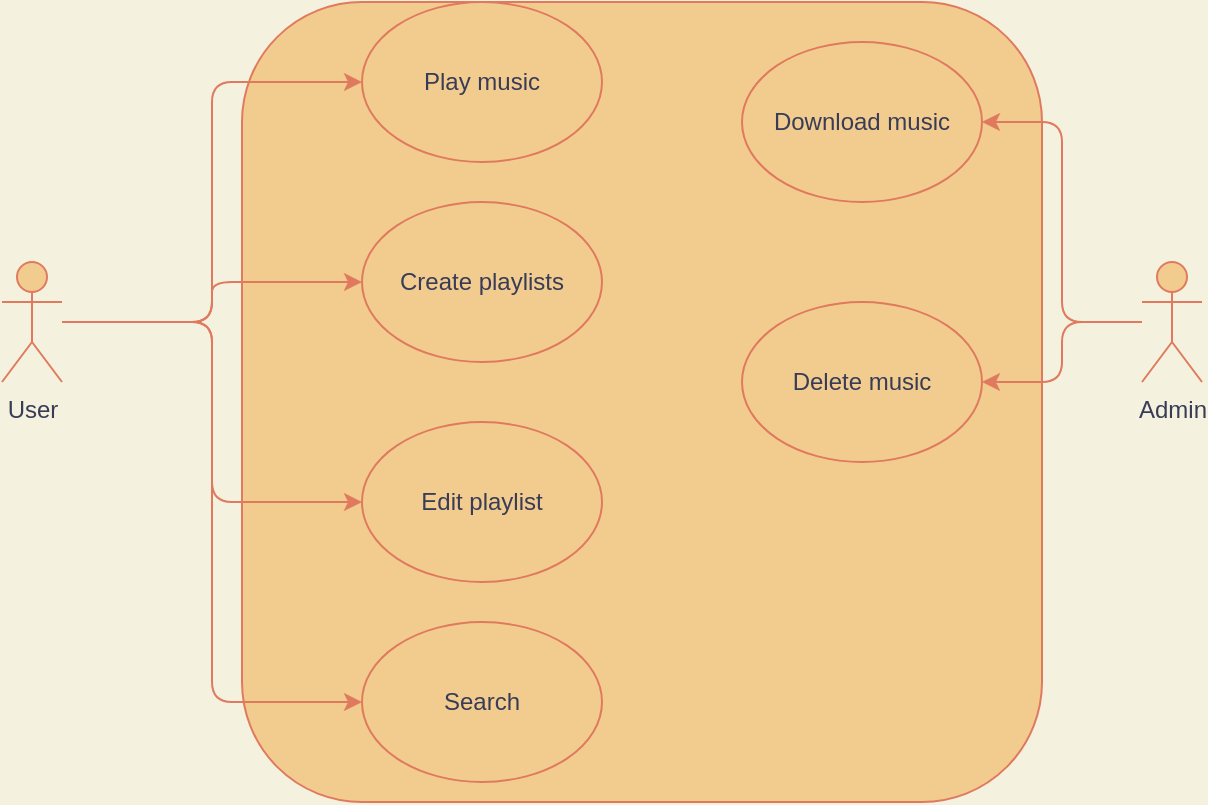 <mxfile version="20.5.1" type="github">
  <diagram id="8-LpsrX2_TfJ6M6-1mHZ" name="Use case">
    <mxGraphModel dx="1038" dy="571" grid="1" gridSize="10" guides="1" tooltips="1" connect="1" arrows="1" fold="1" page="1" pageScale="1" pageWidth="850" pageHeight="1100" background="#F4F1DE" math="0" shadow="0">
      <root>
        <mxCell id="0" />
        <mxCell id="1" parent="0" />
        <mxCell id="37e4m3Va_3_EYu8CvwDs-2" value="" style="whiteSpace=wrap;html=1;aspect=fixed;rounded=1;fillColor=#F2CC8F;strokeColor=#E07A5F;fontColor=#393C56;" vertex="1" parent="1">
          <mxGeometry x="210" y="40" width="400" height="400" as="geometry" />
        </mxCell>
        <mxCell id="37e4m3Va_3_EYu8CvwDs-8" style="edgeStyle=orthogonalEdgeStyle;rounded=1;orthogonalLoop=1;jettySize=auto;html=1;entryX=0;entryY=0.5;entryDx=0;entryDy=0;labelBackgroundColor=#F4F1DE;strokeColor=#E07A5F;fontColor=#393C56;" edge="1" parent="1" source="xbq6zCt9JAOj2lPIDJMv-6" target="xbq6zCt9JAOj2lPIDJMv-7">
          <mxGeometry relative="1" as="geometry" />
        </mxCell>
        <mxCell id="37e4m3Va_3_EYu8CvwDs-11" style="edgeStyle=orthogonalEdgeStyle;rounded=1;orthogonalLoop=1;jettySize=auto;html=1;entryX=0;entryY=0.5;entryDx=0;entryDy=0;labelBackgroundColor=#F4F1DE;strokeColor=#E07A5F;fontColor=#393C56;" edge="1" parent="1" source="xbq6zCt9JAOj2lPIDJMv-6" target="xbq6zCt9JAOj2lPIDJMv-8">
          <mxGeometry relative="1" as="geometry" />
        </mxCell>
        <mxCell id="37e4m3Va_3_EYu8CvwDs-12" style="edgeStyle=orthogonalEdgeStyle;rounded=1;orthogonalLoop=1;jettySize=auto;html=1;entryX=0;entryY=0.5;entryDx=0;entryDy=0;labelBackgroundColor=#F4F1DE;strokeColor=#E07A5F;fontColor=#393C56;" edge="1" parent="1" source="xbq6zCt9JAOj2lPIDJMv-6" target="37e4m3Va_3_EYu8CvwDs-1">
          <mxGeometry relative="1" as="geometry" />
        </mxCell>
        <mxCell id="37e4m3Va_3_EYu8CvwDs-13" style="edgeStyle=orthogonalEdgeStyle;rounded=1;orthogonalLoop=1;jettySize=auto;html=1;entryX=0;entryY=0.5;entryDx=0;entryDy=0;labelBackgroundColor=#F4F1DE;strokeColor=#E07A5F;fontColor=#393C56;" edge="1" parent="1" source="xbq6zCt9JAOj2lPIDJMv-6" target="xbq6zCt9JAOj2lPIDJMv-10">
          <mxGeometry relative="1" as="geometry" />
        </mxCell>
        <mxCell id="xbq6zCt9JAOj2lPIDJMv-6" value="User" style="shape=umlActor;verticalLabelPosition=bottom;verticalAlign=top;html=1;rounded=1;strokeColor=#E07A5F;fontColor=#393C56;fillColor=#F2CC8F;" parent="1" vertex="1">
          <mxGeometry x="90" y="170" width="30" height="60" as="geometry" />
        </mxCell>
        <mxCell id="xbq6zCt9JAOj2lPIDJMv-7" value="Play music" style="ellipse;whiteSpace=wrap;html=1;rounded=1;strokeColor=#E07A5F;fontColor=#393C56;fillColor=#F2CC8F;" parent="1" vertex="1">
          <mxGeometry x="270" y="40" width="120" height="80" as="geometry" />
        </mxCell>
        <mxCell id="xbq6zCt9JAOj2lPIDJMv-8" value="Create playlists" style="ellipse;whiteSpace=wrap;html=1;rounded=1;strokeColor=#E07A5F;fontColor=#393C56;fillColor=#F2CC8F;" parent="1" vertex="1">
          <mxGeometry x="270" y="140" width="120" height="80" as="geometry" />
        </mxCell>
        <mxCell id="xbq6zCt9JAOj2lPIDJMv-10" value="Search" style="ellipse;whiteSpace=wrap;html=1;rounded=1;strokeColor=#E07A5F;fontColor=#393C56;fillColor=#F2CC8F;" parent="1" vertex="1">
          <mxGeometry x="270" y="350" width="120" height="80" as="geometry" />
        </mxCell>
        <mxCell id="37e4m3Va_3_EYu8CvwDs-1" value="Edit playlist" style="ellipse;whiteSpace=wrap;html=1;rounded=1;strokeColor=#E07A5F;fontColor=#393C56;fillColor=#F2CC8F;" vertex="1" parent="1">
          <mxGeometry x="270" y="250" width="120" height="80" as="geometry" />
        </mxCell>
        <mxCell id="37e4m3Va_3_EYu8CvwDs-6" style="edgeStyle=orthogonalEdgeStyle;rounded=1;orthogonalLoop=1;jettySize=auto;html=1;entryX=1;entryY=0.5;entryDx=0;entryDy=0;labelBackgroundColor=#F4F1DE;strokeColor=#E07A5F;fontColor=#393C56;" edge="1" parent="1" source="37e4m3Va_3_EYu8CvwDs-3" target="37e4m3Va_3_EYu8CvwDs-4">
          <mxGeometry relative="1" as="geometry" />
        </mxCell>
        <mxCell id="37e4m3Va_3_EYu8CvwDs-7" style="edgeStyle=orthogonalEdgeStyle;rounded=1;orthogonalLoop=1;jettySize=auto;html=1;entryX=1;entryY=0.5;entryDx=0;entryDy=0;labelBackgroundColor=#F4F1DE;strokeColor=#E07A5F;fontColor=#393C56;" edge="1" parent="1" source="37e4m3Va_3_EYu8CvwDs-3" target="37e4m3Va_3_EYu8CvwDs-5">
          <mxGeometry relative="1" as="geometry" />
        </mxCell>
        <mxCell id="37e4m3Va_3_EYu8CvwDs-3" value="Admin" style="shape=umlActor;verticalLabelPosition=bottom;verticalAlign=top;html=1;outlineConnect=0;rounded=1;fillColor=#F2CC8F;strokeColor=#E07A5F;fontColor=#393C56;" vertex="1" parent="1">
          <mxGeometry x="660" y="170" width="30" height="60" as="geometry" />
        </mxCell>
        <mxCell id="37e4m3Va_3_EYu8CvwDs-4" value="Download music" style="ellipse;whiteSpace=wrap;html=1;rounded=1;fillColor=#F2CC8F;strokeColor=#E07A5F;fontColor=#393C56;" vertex="1" parent="1">
          <mxGeometry x="460" y="60" width="120" height="80" as="geometry" />
        </mxCell>
        <mxCell id="37e4m3Va_3_EYu8CvwDs-5" value="Delete music" style="ellipse;whiteSpace=wrap;html=1;rounded=1;fillColor=#F2CC8F;strokeColor=#E07A5F;fontColor=#393C56;" vertex="1" parent="1">
          <mxGeometry x="460" y="190" width="120" height="80" as="geometry" />
        </mxCell>
      </root>
    </mxGraphModel>
  </diagram>
</mxfile>
